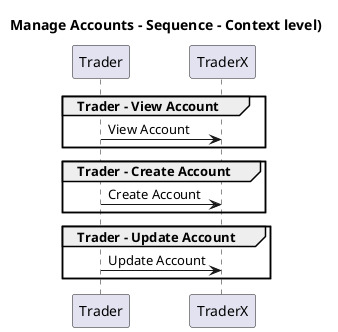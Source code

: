 @startuml

title Manage Accounts - Sequence - Context level)

participant "Trader" as TraderX.Actors.Trader
participant "TraderX" as TraderX.SoftwareSystems.TraderX

group Trader - View Account
TraderX.Actors.Trader -> TraderX.SoftwareSystems.TraderX : View Account
end
group Trader - Create Account
TraderX.Actors.Trader -> TraderX.SoftwareSystems.TraderX : Create Account
end
group Trader - Update Account
TraderX.Actors.Trader -> TraderX.SoftwareSystems.TraderX : Update Account
end


@enduml
